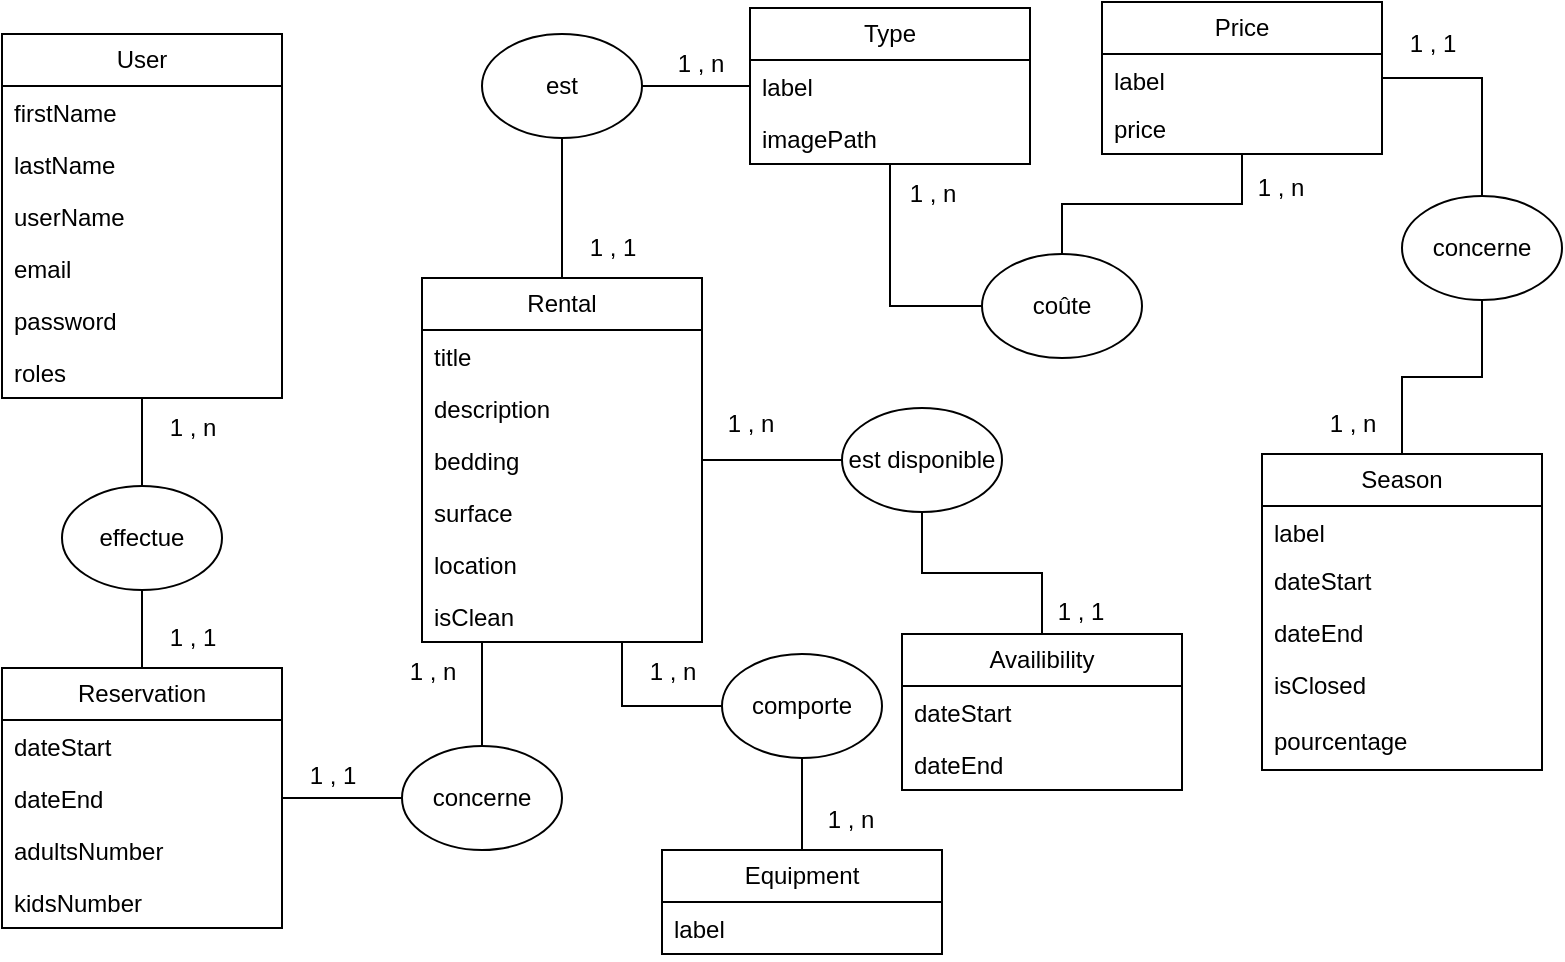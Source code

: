<mxfile version="26.0.11">
  <diagram name="Page-1" id="E4lBogSGnSg3_TN0A-qY">
    <mxGraphModel dx="1034" dy="462" grid="1" gridSize="10" guides="1" tooltips="1" connect="1" arrows="1" fold="1" page="1" pageScale="1" pageWidth="827" pageHeight="1169" math="0" shadow="0">
      <root>
        <mxCell id="0" />
        <mxCell id="1" parent="0" />
        <mxCell id="Amm_83jfL92WNA0lxqHZ-40" style="edgeStyle=orthogonalEdgeStyle;rounded=0;orthogonalLoop=1;jettySize=auto;html=1;exitX=0.5;exitY=1;exitDx=0;exitDy=0;entryX=0.5;entryY=0;entryDx=0;entryDy=0;endArrow=none;startFill=0;" parent="1" source="Amm_83jfL92WNA0lxqHZ-1" target="Amm_83jfL92WNA0lxqHZ-39" edge="1">
          <mxGeometry relative="1" as="geometry" />
        </mxCell>
        <mxCell id="Amm_83jfL92WNA0lxqHZ-1" value="User" style="swimlane;fontStyle=0;childLayout=stackLayout;horizontal=1;startSize=26;fillColor=none;horizontalStack=0;resizeParent=1;resizeParentMax=0;resizeLast=0;collapsible=1;marginBottom=0;whiteSpace=wrap;html=1;" parent="1" vertex="1">
          <mxGeometry x="40" y="40" width="140" height="182" as="geometry" />
        </mxCell>
        <mxCell id="Amm_83jfL92WNA0lxqHZ-2" value="&lt;div&gt;firstName&lt;/div&gt;" style="text;strokeColor=none;fillColor=none;align=left;verticalAlign=top;spacingLeft=4;spacingRight=4;overflow=hidden;rotatable=0;points=[[0,0.5],[1,0.5]];portConstraint=eastwest;whiteSpace=wrap;html=1;" parent="Amm_83jfL92WNA0lxqHZ-1" vertex="1">
          <mxGeometry y="26" width="140" height="26" as="geometry" />
        </mxCell>
        <mxCell id="Amm_83jfL92WNA0lxqHZ-3" value="lastName" style="text;strokeColor=none;fillColor=none;align=left;verticalAlign=top;spacingLeft=4;spacingRight=4;overflow=hidden;rotatable=0;points=[[0,0.5],[1,0.5]];portConstraint=eastwest;whiteSpace=wrap;html=1;" parent="Amm_83jfL92WNA0lxqHZ-1" vertex="1">
          <mxGeometry y="52" width="140" height="26" as="geometry" />
        </mxCell>
        <mxCell id="Amm_83jfL92WNA0lxqHZ-4" value="userName" style="text;strokeColor=none;fillColor=none;align=left;verticalAlign=top;spacingLeft=4;spacingRight=4;overflow=hidden;rotatable=0;points=[[0,0.5],[1,0.5]];portConstraint=eastwest;whiteSpace=wrap;html=1;" parent="Amm_83jfL92WNA0lxqHZ-1" vertex="1">
          <mxGeometry y="78" width="140" height="26" as="geometry" />
        </mxCell>
        <mxCell id="Amm_83jfL92WNA0lxqHZ-5" value="&lt;div&gt;email&lt;/div&gt;" style="text;strokeColor=none;fillColor=none;align=left;verticalAlign=top;spacingLeft=4;spacingRight=4;overflow=hidden;rotatable=0;points=[[0,0.5],[1,0.5]];portConstraint=eastwest;whiteSpace=wrap;html=1;" parent="Amm_83jfL92WNA0lxqHZ-1" vertex="1">
          <mxGeometry y="104" width="140" height="26" as="geometry" />
        </mxCell>
        <mxCell id="Amm_83jfL92WNA0lxqHZ-6" value="password" style="text;strokeColor=none;fillColor=none;align=left;verticalAlign=top;spacingLeft=4;spacingRight=4;overflow=hidden;rotatable=0;points=[[0,0.5],[1,0.5]];portConstraint=eastwest;whiteSpace=wrap;html=1;" parent="Amm_83jfL92WNA0lxqHZ-1" vertex="1">
          <mxGeometry y="130" width="140" height="26" as="geometry" />
        </mxCell>
        <mxCell id="Amm_83jfL92WNA0lxqHZ-7" value="roles" style="text;strokeColor=none;fillColor=none;align=left;verticalAlign=top;spacingLeft=4;spacingRight=4;overflow=hidden;rotatable=0;points=[[0,0.5],[1,0.5]];portConstraint=eastwest;whiteSpace=wrap;html=1;" parent="Amm_83jfL92WNA0lxqHZ-1" vertex="1">
          <mxGeometry y="156" width="140" height="26" as="geometry" />
        </mxCell>
        <mxCell id="xQSolPbgFcTSjqd1IrjI-9" style="edgeStyle=orthogonalEdgeStyle;rounded=0;orthogonalLoop=1;jettySize=auto;html=1;entryX=0.5;entryY=0;entryDx=0;entryDy=0;endArrow=none;startFill=0;" edge="1" parent="1" source="Amm_83jfL92WNA0lxqHZ-8" target="xQSolPbgFcTSjqd1IrjI-8">
          <mxGeometry relative="1" as="geometry" />
        </mxCell>
        <mxCell id="Amm_83jfL92WNA0lxqHZ-8" value="Price" style="swimlane;fontStyle=0;childLayout=stackLayout;horizontal=1;startSize=26;fillColor=none;horizontalStack=0;resizeParent=1;resizeParentMax=0;resizeLast=0;collapsible=1;marginBottom=0;whiteSpace=wrap;html=1;" parent="1" vertex="1">
          <mxGeometry x="590" y="24" width="140" height="76" as="geometry" />
        </mxCell>
        <mxCell id="Amm_83jfL92WNA0lxqHZ-9" value="label" style="text;strokeColor=none;fillColor=none;align=left;verticalAlign=top;spacingLeft=4;spacingRight=4;overflow=hidden;rotatable=0;points=[[0,0.5],[1,0.5]];portConstraint=eastwest;whiteSpace=wrap;html=1;" parent="Amm_83jfL92WNA0lxqHZ-8" vertex="1">
          <mxGeometry y="26" width="140" height="24" as="geometry" />
        </mxCell>
        <mxCell id="Amm_83jfL92WNA0lxqHZ-11" value="price" style="text;strokeColor=none;fillColor=none;align=left;verticalAlign=top;spacingLeft=4;spacingRight=4;overflow=hidden;rotatable=0;points=[[0,0.5],[1,0.5]];portConstraint=eastwest;whiteSpace=wrap;html=1;" parent="Amm_83jfL92WNA0lxqHZ-8" vertex="1">
          <mxGeometry y="50" width="140" height="26" as="geometry" />
        </mxCell>
        <mxCell id="Amm_83jfL92WNA0lxqHZ-49" style="edgeStyle=orthogonalEdgeStyle;rounded=0;orthogonalLoop=1;jettySize=auto;html=1;entryX=0;entryY=0.5;entryDx=0;entryDy=0;endArrow=none;startFill=0;" parent="1" source="Amm_83jfL92WNA0lxqHZ-13" target="Amm_83jfL92WNA0lxqHZ-48" edge="1">
          <mxGeometry relative="1" as="geometry" />
        </mxCell>
        <mxCell id="Amm_83jfL92WNA0lxqHZ-13" value="Type" style="swimlane;fontStyle=0;childLayout=stackLayout;horizontal=1;startSize=26;fillColor=none;horizontalStack=0;resizeParent=1;resizeParentMax=0;resizeLast=0;collapsible=1;marginBottom=0;whiteSpace=wrap;html=1;" parent="1" vertex="1">
          <mxGeometry x="414" y="27" width="140" height="78" as="geometry" />
        </mxCell>
        <mxCell id="Amm_83jfL92WNA0lxqHZ-14" value="label" style="text;strokeColor=none;fillColor=none;align=left;verticalAlign=top;spacingLeft=4;spacingRight=4;overflow=hidden;rotatable=0;points=[[0,0.5],[1,0.5]];portConstraint=eastwest;whiteSpace=wrap;html=1;" parent="Amm_83jfL92WNA0lxqHZ-13" vertex="1">
          <mxGeometry y="26" width="140" height="26" as="geometry" />
        </mxCell>
        <mxCell id="Amm_83jfL92WNA0lxqHZ-16" value="&lt;div&gt;imagePath&lt;/div&gt;" style="text;strokeColor=none;fillColor=none;align=left;verticalAlign=top;spacingLeft=4;spacingRight=4;overflow=hidden;rotatable=0;points=[[0,0.5],[1,0.5]];portConstraint=eastwest;whiteSpace=wrap;html=1;" parent="Amm_83jfL92WNA0lxqHZ-13" vertex="1">
          <mxGeometry y="52" width="140" height="26" as="geometry" />
        </mxCell>
        <mxCell id="Amm_83jfL92WNA0lxqHZ-43" style="edgeStyle=orthogonalEdgeStyle;rounded=0;orthogonalLoop=1;jettySize=auto;html=1;entryX=0;entryY=0.5;entryDx=0;entryDy=0;endArrow=none;startFill=0;" parent="1" source="Amm_83jfL92WNA0lxqHZ-17" target="Amm_83jfL92WNA0lxqHZ-42" edge="1">
          <mxGeometry relative="1" as="geometry" />
        </mxCell>
        <mxCell id="Amm_83jfL92WNA0lxqHZ-17" value="Reservation" style="swimlane;fontStyle=0;childLayout=stackLayout;horizontal=1;startSize=26;fillColor=none;horizontalStack=0;resizeParent=1;resizeParentMax=0;resizeLast=0;collapsible=1;marginBottom=0;whiteSpace=wrap;html=1;" parent="1" vertex="1">
          <mxGeometry x="40" y="357" width="140" height="130" as="geometry" />
        </mxCell>
        <mxCell id="Amm_83jfL92WNA0lxqHZ-19" value="dateStart" style="text;strokeColor=none;fillColor=none;align=left;verticalAlign=top;spacingLeft=4;spacingRight=4;overflow=hidden;rotatable=0;points=[[0,0.5],[1,0.5]];portConstraint=eastwest;whiteSpace=wrap;html=1;" parent="Amm_83jfL92WNA0lxqHZ-17" vertex="1">
          <mxGeometry y="26" width="140" height="26" as="geometry" />
        </mxCell>
        <mxCell id="Amm_83jfL92WNA0lxqHZ-20" value="dateEnd" style="text;strokeColor=none;fillColor=none;align=left;verticalAlign=top;spacingLeft=4;spacingRight=4;overflow=hidden;rotatable=0;points=[[0,0.5],[1,0.5]];portConstraint=eastwest;whiteSpace=wrap;html=1;" parent="Amm_83jfL92WNA0lxqHZ-17" vertex="1">
          <mxGeometry y="52" width="140" height="26" as="geometry" />
        </mxCell>
        <mxCell id="Amm_83jfL92WNA0lxqHZ-21" value="adultsNumber" style="text;strokeColor=none;fillColor=none;align=left;verticalAlign=top;spacingLeft=4;spacingRight=4;overflow=hidden;rotatable=0;points=[[0,0.5],[1,0.5]];portConstraint=eastwest;whiteSpace=wrap;html=1;" parent="Amm_83jfL92WNA0lxqHZ-17" vertex="1">
          <mxGeometry y="78" width="140" height="26" as="geometry" />
        </mxCell>
        <mxCell id="Amm_83jfL92WNA0lxqHZ-22" value="kidsNumber" style="text;strokeColor=none;fillColor=none;align=left;verticalAlign=top;spacingLeft=4;spacingRight=4;overflow=hidden;rotatable=0;points=[[0,0.5],[1,0.5]];portConstraint=eastwest;whiteSpace=wrap;html=1;" parent="Amm_83jfL92WNA0lxqHZ-17" vertex="1">
          <mxGeometry y="104" width="140" height="26" as="geometry" />
        </mxCell>
        <mxCell id="Amm_83jfL92WNA0lxqHZ-46" style="edgeStyle=orthogonalEdgeStyle;rounded=0;orthogonalLoop=1;jettySize=auto;html=1;entryX=0.5;entryY=1;entryDx=0;entryDy=0;endArrow=none;startFill=0;" parent="1" source="Amm_83jfL92WNA0lxqHZ-23" target="Amm_83jfL92WNA0lxqHZ-45" edge="1">
          <mxGeometry relative="1" as="geometry" />
        </mxCell>
        <mxCell id="Amm_83jfL92WNA0lxqHZ-52" style="edgeStyle=orthogonalEdgeStyle;rounded=0;orthogonalLoop=1;jettySize=auto;html=1;entryX=0;entryY=0.5;entryDx=0;entryDy=0;endArrow=none;startFill=0;" parent="1" source="Amm_83jfL92WNA0lxqHZ-23" target="Amm_83jfL92WNA0lxqHZ-51" edge="1">
          <mxGeometry relative="1" as="geometry" />
        </mxCell>
        <mxCell id="Amm_83jfL92WNA0lxqHZ-23" value="Rental" style="swimlane;fontStyle=0;childLayout=stackLayout;horizontal=1;startSize=26;fillColor=none;horizontalStack=0;resizeParent=1;resizeParentMax=0;resizeLast=0;collapsible=1;marginBottom=0;whiteSpace=wrap;html=1;" parent="1" vertex="1">
          <mxGeometry x="250" y="162" width="140" height="182" as="geometry" />
        </mxCell>
        <mxCell id="Amm_83jfL92WNA0lxqHZ-24" value="title" style="text;strokeColor=none;fillColor=none;align=left;verticalAlign=top;spacingLeft=4;spacingRight=4;overflow=hidden;rotatable=0;points=[[0,0.5],[1,0.5]];portConstraint=eastwest;whiteSpace=wrap;html=1;" parent="Amm_83jfL92WNA0lxqHZ-23" vertex="1">
          <mxGeometry y="26" width="140" height="26" as="geometry" />
        </mxCell>
        <mxCell id="Amm_83jfL92WNA0lxqHZ-25" value="description" style="text;strokeColor=none;fillColor=none;align=left;verticalAlign=top;spacingLeft=4;spacingRight=4;overflow=hidden;rotatable=0;points=[[0,0.5],[1,0.5]];portConstraint=eastwest;whiteSpace=wrap;html=1;" parent="Amm_83jfL92WNA0lxqHZ-23" vertex="1">
          <mxGeometry y="52" width="140" height="26" as="geometry" />
        </mxCell>
        <mxCell id="Amm_83jfL92WNA0lxqHZ-26" value="bedding" style="text;strokeColor=none;fillColor=none;align=left;verticalAlign=top;spacingLeft=4;spacingRight=4;overflow=hidden;rotatable=0;points=[[0,0.5],[1,0.5]];portConstraint=eastwest;whiteSpace=wrap;html=1;" parent="Amm_83jfL92WNA0lxqHZ-23" vertex="1">
          <mxGeometry y="78" width="140" height="26" as="geometry" />
        </mxCell>
        <mxCell id="Amm_83jfL92WNA0lxqHZ-27" value="surface" style="text;strokeColor=none;fillColor=none;align=left;verticalAlign=top;spacingLeft=4;spacingRight=4;overflow=hidden;rotatable=0;points=[[0,0.5],[1,0.5]];portConstraint=eastwest;whiteSpace=wrap;html=1;" parent="Amm_83jfL92WNA0lxqHZ-23" vertex="1">
          <mxGeometry y="104" width="140" height="26" as="geometry" />
        </mxCell>
        <mxCell id="Amm_83jfL92WNA0lxqHZ-28" value="location" style="text;strokeColor=none;fillColor=none;align=left;verticalAlign=top;spacingLeft=4;spacingRight=4;overflow=hidden;rotatable=0;points=[[0,0.5],[1,0.5]];portConstraint=eastwest;whiteSpace=wrap;html=1;" parent="Amm_83jfL92WNA0lxqHZ-23" vertex="1">
          <mxGeometry y="130" width="140" height="26" as="geometry" />
        </mxCell>
        <mxCell id="xuhuSsHoSAXeTqK2YNYh-1" value="isClean" style="text;strokeColor=none;fillColor=none;align=left;verticalAlign=top;spacingLeft=4;spacingRight=4;overflow=hidden;rotatable=0;points=[[0,0.5],[1,0.5]];portConstraint=eastwest;whiteSpace=wrap;html=1;" parent="Amm_83jfL92WNA0lxqHZ-23" vertex="1">
          <mxGeometry y="156" width="140" height="26" as="geometry" />
        </mxCell>
        <mxCell id="Amm_83jfL92WNA0lxqHZ-29" value="Availibility" style="swimlane;fontStyle=0;childLayout=stackLayout;horizontal=1;startSize=26;fillColor=none;horizontalStack=0;resizeParent=1;resizeParentMax=0;resizeLast=0;collapsible=1;marginBottom=0;whiteSpace=wrap;html=1;" parent="1" vertex="1">
          <mxGeometry x="490" y="340" width="140" height="78" as="geometry" />
        </mxCell>
        <mxCell id="Amm_83jfL92WNA0lxqHZ-30" value="dateStart" style="text;strokeColor=none;fillColor=none;align=left;verticalAlign=top;spacingLeft=4;spacingRight=4;overflow=hidden;rotatable=0;points=[[0,0.5],[1,0.5]];portConstraint=eastwest;whiteSpace=wrap;html=1;" parent="Amm_83jfL92WNA0lxqHZ-29" vertex="1">
          <mxGeometry y="26" width="140" height="26" as="geometry" />
        </mxCell>
        <mxCell id="Amm_83jfL92WNA0lxqHZ-31" value="dateEnd" style="text;strokeColor=none;fillColor=none;align=left;verticalAlign=top;spacingLeft=4;spacingRight=4;overflow=hidden;rotatable=0;points=[[0,0.5],[1,0.5]];portConstraint=eastwest;whiteSpace=wrap;html=1;" parent="Amm_83jfL92WNA0lxqHZ-29" vertex="1">
          <mxGeometry y="52" width="140" height="26" as="geometry" />
        </mxCell>
        <mxCell id="Amm_83jfL92WNA0lxqHZ-33" value="Equipment" style="swimlane;fontStyle=0;childLayout=stackLayout;horizontal=1;startSize=26;fillColor=none;horizontalStack=0;resizeParent=1;resizeParentMax=0;resizeLast=0;collapsible=1;marginBottom=0;whiteSpace=wrap;html=1;" parent="1" vertex="1">
          <mxGeometry x="370" y="448" width="140" height="52" as="geometry" />
        </mxCell>
        <mxCell id="Amm_83jfL92WNA0lxqHZ-34" value="label" style="text;strokeColor=none;fillColor=none;align=left;verticalAlign=top;spacingLeft=4;spacingRight=4;overflow=hidden;rotatable=0;points=[[0,0.5],[1,0.5]];portConstraint=eastwest;whiteSpace=wrap;html=1;" parent="Amm_83jfL92WNA0lxqHZ-33" vertex="1">
          <mxGeometry y="26" width="140" height="26" as="geometry" />
        </mxCell>
        <mxCell id="Amm_83jfL92WNA0lxqHZ-41" style="edgeStyle=orthogonalEdgeStyle;rounded=0;orthogonalLoop=1;jettySize=auto;html=1;exitX=0.5;exitY=1;exitDx=0;exitDy=0;entryX=0.5;entryY=0;entryDx=0;entryDy=0;endArrow=none;startFill=0;" parent="1" source="Amm_83jfL92WNA0lxqHZ-39" target="Amm_83jfL92WNA0lxqHZ-17" edge="1">
          <mxGeometry relative="1" as="geometry" />
        </mxCell>
        <mxCell id="Amm_83jfL92WNA0lxqHZ-39" value="&lt;div&gt;effectue&lt;/div&gt;" style="ellipse;whiteSpace=wrap;html=1;" parent="1" vertex="1">
          <mxGeometry x="70" y="266" width="80" height="52" as="geometry" />
        </mxCell>
        <mxCell id="Amm_83jfL92WNA0lxqHZ-44" style="edgeStyle=orthogonalEdgeStyle;rounded=0;orthogonalLoop=1;jettySize=auto;html=1;endArrow=none;startFill=0;" parent="1" source="Amm_83jfL92WNA0lxqHZ-42" target="Amm_83jfL92WNA0lxqHZ-23" edge="1">
          <mxGeometry relative="1" as="geometry">
            <Array as="points">
              <mxPoint x="280" y="330" />
              <mxPoint x="280" y="330" />
            </Array>
          </mxGeometry>
        </mxCell>
        <mxCell id="Amm_83jfL92WNA0lxqHZ-42" value="concerne" style="ellipse;whiteSpace=wrap;html=1;" parent="1" vertex="1">
          <mxGeometry x="240" y="396" width="80" height="52" as="geometry" />
        </mxCell>
        <mxCell id="Amm_83jfL92WNA0lxqHZ-47" style="edgeStyle=orthogonalEdgeStyle;rounded=0;orthogonalLoop=1;jettySize=auto;html=1;endArrow=none;startFill=0;" parent="1" source="Amm_83jfL92WNA0lxqHZ-45" target="Amm_83jfL92WNA0lxqHZ-13" edge="1">
          <mxGeometry relative="1" as="geometry" />
        </mxCell>
        <mxCell id="Amm_83jfL92WNA0lxqHZ-45" value="est" style="ellipse;whiteSpace=wrap;html=1;" parent="1" vertex="1">
          <mxGeometry x="280" y="40" width="80" height="52" as="geometry" />
        </mxCell>
        <mxCell id="Amm_83jfL92WNA0lxqHZ-50" style="edgeStyle=orthogonalEdgeStyle;rounded=0;orthogonalLoop=1;jettySize=auto;html=1;endArrow=none;startFill=0;" parent="1" source="Amm_83jfL92WNA0lxqHZ-48" target="Amm_83jfL92WNA0lxqHZ-8" edge="1">
          <mxGeometry relative="1" as="geometry" />
        </mxCell>
        <mxCell id="Amm_83jfL92WNA0lxqHZ-48" value="coûte" style="ellipse;whiteSpace=wrap;html=1;" parent="1" vertex="1">
          <mxGeometry x="530" y="150" width="80" height="52" as="geometry" />
        </mxCell>
        <mxCell id="Amm_83jfL92WNA0lxqHZ-53" style="edgeStyle=orthogonalEdgeStyle;rounded=0;orthogonalLoop=1;jettySize=auto;html=1;endArrow=none;startFill=0;" parent="1" source="Amm_83jfL92WNA0lxqHZ-51" target="Amm_83jfL92WNA0lxqHZ-29" edge="1">
          <mxGeometry relative="1" as="geometry" />
        </mxCell>
        <mxCell id="Amm_83jfL92WNA0lxqHZ-51" value="est disponible" style="ellipse;whiteSpace=wrap;html=1;" parent="1" vertex="1">
          <mxGeometry x="460" y="227" width="80" height="52" as="geometry" />
        </mxCell>
        <mxCell id="Amm_83jfL92WNA0lxqHZ-56" style="edgeStyle=orthogonalEdgeStyle;rounded=0;orthogonalLoop=1;jettySize=auto;html=1;endArrow=none;startFill=0;" parent="1" source="Amm_83jfL92WNA0lxqHZ-54" target="Amm_83jfL92WNA0lxqHZ-23" edge="1">
          <mxGeometry relative="1" as="geometry">
            <Array as="points">
              <mxPoint x="350" y="376" />
            </Array>
          </mxGeometry>
        </mxCell>
        <mxCell id="Amm_83jfL92WNA0lxqHZ-57" style="edgeStyle=orthogonalEdgeStyle;rounded=0;orthogonalLoop=1;jettySize=auto;html=1;endArrow=none;startFill=0;" parent="1" source="Amm_83jfL92WNA0lxqHZ-54" target="Amm_83jfL92WNA0lxqHZ-33" edge="1">
          <mxGeometry relative="1" as="geometry" />
        </mxCell>
        <mxCell id="Amm_83jfL92WNA0lxqHZ-54" value="comporte" style="ellipse;whiteSpace=wrap;html=1;" parent="1" vertex="1">
          <mxGeometry x="400" y="350" width="80" height="52" as="geometry" />
        </mxCell>
        <mxCell id="Amm_83jfL92WNA0lxqHZ-58" value="1 , n" style="text;html=1;align=center;verticalAlign=middle;resizable=0;points=[];autosize=1;strokeColor=none;fillColor=none;" parent="1" vertex="1">
          <mxGeometry x="439" y="418" width="50" height="30" as="geometry" />
        </mxCell>
        <mxCell id="Amm_83jfL92WNA0lxqHZ-59" value="1 , n" style="text;html=1;align=center;verticalAlign=middle;resizable=0;points=[];autosize=1;strokeColor=none;fillColor=none;" parent="1" vertex="1">
          <mxGeometry x="350" y="344" width="50" height="30" as="geometry" />
        </mxCell>
        <mxCell id="Amm_83jfL92WNA0lxqHZ-60" value="1 , 1" style="text;html=1;align=center;verticalAlign=middle;resizable=0;points=[];autosize=1;strokeColor=none;fillColor=none;" parent="1" vertex="1">
          <mxGeometry x="180" y="396" width="50" height="30" as="geometry" />
        </mxCell>
        <mxCell id="Amm_83jfL92WNA0lxqHZ-61" value="1 , 1" style="text;html=1;align=center;verticalAlign=middle;resizable=0;points=[];autosize=1;strokeColor=none;fillColor=none;" parent="1" vertex="1">
          <mxGeometry x="110" y="327" width="50" height="30" as="geometry" />
        </mxCell>
        <mxCell id="Amm_83jfL92WNA0lxqHZ-62" value="1 , n" style="text;html=1;align=center;verticalAlign=middle;resizable=0;points=[];autosize=1;strokeColor=none;fillColor=none;" parent="1" vertex="1">
          <mxGeometry x="110" y="222" width="50" height="30" as="geometry" />
        </mxCell>
        <mxCell id="Amm_83jfL92WNA0lxqHZ-63" value="1 , 1" style="text;html=1;align=center;verticalAlign=middle;resizable=0;points=[];autosize=1;strokeColor=none;fillColor=none;" parent="1" vertex="1">
          <mxGeometry x="320" y="132" width="50" height="30" as="geometry" />
        </mxCell>
        <mxCell id="Amm_83jfL92WNA0lxqHZ-64" value="1 , n" style="text;html=1;align=center;verticalAlign=middle;resizable=0;points=[];autosize=1;strokeColor=none;fillColor=none;" parent="1" vertex="1">
          <mxGeometry x="364" y="40" width="50" height="30" as="geometry" />
        </mxCell>
        <mxCell id="Amm_83jfL92WNA0lxqHZ-67" value="1 , n" style="text;html=1;align=center;verticalAlign=middle;resizable=0;points=[];autosize=1;strokeColor=none;fillColor=none;" parent="1" vertex="1">
          <mxGeometry x="480" y="105" width="50" height="30" as="geometry" />
        </mxCell>
        <mxCell id="Amm_83jfL92WNA0lxqHZ-70" value="1 , n" style="text;html=1;align=center;verticalAlign=middle;resizable=0;points=[];autosize=1;strokeColor=none;fillColor=none;" parent="1" vertex="1">
          <mxGeometry x="654" y="102" width="50" height="30" as="geometry" />
        </mxCell>
        <mxCell id="Amm_83jfL92WNA0lxqHZ-71" value="1 , 1" style="text;html=1;align=center;verticalAlign=middle;resizable=0;points=[];autosize=1;strokeColor=none;fillColor=none;" parent="1" vertex="1">
          <mxGeometry x="554" y="314" width="50" height="30" as="geometry" />
        </mxCell>
        <mxCell id="Amm_83jfL92WNA0lxqHZ-72" value="1 , n" style="text;html=1;align=center;verticalAlign=middle;resizable=0;points=[];autosize=1;strokeColor=none;fillColor=none;" parent="1" vertex="1">
          <mxGeometry x="389" y="220" width="50" height="30" as="geometry" />
        </mxCell>
        <mxCell id="Amm_83jfL92WNA0lxqHZ-73" value="1 , n" style="text;html=1;align=center;verticalAlign=middle;resizable=0;points=[];autosize=1;strokeColor=none;fillColor=none;" parent="1" vertex="1">
          <mxGeometry x="230" y="344" width="50" height="30" as="geometry" />
        </mxCell>
        <mxCell id="xQSolPbgFcTSjqd1IrjI-1" value="Season" style="swimlane;fontStyle=0;childLayout=stackLayout;horizontal=1;startSize=26;fillColor=none;horizontalStack=0;resizeParent=1;resizeParentMax=0;resizeLast=0;collapsible=1;marginBottom=0;whiteSpace=wrap;html=1;" vertex="1" parent="1">
          <mxGeometry x="670" y="250" width="140" height="158" as="geometry" />
        </mxCell>
        <mxCell id="xQSolPbgFcTSjqd1IrjI-2" value="label" style="text;strokeColor=none;fillColor=none;align=left;verticalAlign=top;spacingLeft=4;spacingRight=4;overflow=hidden;rotatable=0;points=[[0,0.5],[1,0.5]];portConstraint=eastwest;whiteSpace=wrap;html=1;" vertex="1" parent="xQSolPbgFcTSjqd1IrjI-1">
          <mxGeometry y="26" width="140" height="24" as="geometry" />
        </mxCell>
        <mxCell id="xQSolPbgFcTSjqd1IrjI-3" value="dateStart" style="text;strokeColor=none;fillColor=none;align=left;verticalAlign=top;spacingLeft=4;spacingRight=4;overflow=hidden;rotatable=0;points=[[0,0.5],[1,0.5]];portConstraint=eastwest;whiteSpace=wrap;html=1;" vertex="1" parent="xQSolPbgFcTSjqd1IrjI-1">
          <mxGeometry y="50" width="140" height="26" as="geometry" />
        </mxCell>
        <mxCell id="xQSolPbgFcTSjqd1IrjI-4" value="dateEnd" style="text;strokeColor=none;fillColor=none;align=left;verticalAlign=top;spacingLeft=4;spacingRight=4;overflow=hidden;rotatable=0;points=[[0,0.5],[1,0.5]];portConstraint=eastwest;whiteSpace=wrap;html=1;" vertex="1" parent="xQSolPbgFcTSjqd1IrjI-1">
          <mxGeometry y="76" width="140" height="26" as="geometry" />
        </mxCell>
        <mxCell id="xQSolPbgFcTSjqd1IrjI-5" value="isClosed" style="text;strokeColor=none;fillColor=none;align=left;verticalAlign=top;spacingLeft=4;spacingRight=4;overflow=hidden;rotatable=1;points=[[0,0.5],[1,0.5]];portConstraint=eastwest;whiteSpace=wrap;html=1;movable=1;resizable=1;deletable=1;editable=1;locked=0;connectable=1;" vertex="1" parent="xQSolPbgFcTSjqd1IrjI-1">
          <mxGeometry y="102" width="140" height="28" as="geometry" />
        </mxCell>
        <mxCell id="xQSolPbgFcTSjqd1IrjI-6" value="pourcentage" style="text;strokeColor=none;fillColor=none;align=left;verticalAlign=top;spacingLeft=4;spacingRight=4;overflow=hidden;rotatable=1;points=[[0,0.5],[1,0.5]];portConstraint=eastwest;whiteSpace=wrap;html=1;movable=1;resizable=1;deletable=1;editable=1;locked=0;connectable=1;" vertex="1" parent="xQSolPbgFcTSjqd1IrjI-1">
          <mxGeometry y="130" width="140" height="28" as="geometry" />
        </mxCell>
        <mxCell id="xQSolPbgFcTSjqd1IrjI-10" style="edgeStyle=orthogonalEdgeStyle;rounded=0;orthogonalLoop=1;jettySize=auto;html=1;endArrow=none;startFill=0;" edge="1" parent="1" source="xQSolPbgFcTSjqd1IrjI-8" target="xQSolPbgFcTSjqd1IrjI-1">
          <mxGeometry relative="1" as="geometry" />
        </mxCell>
        <mxCell id="xQSolPbgFcTSjqd1IrjI-8" value="concerne" style="ellipse;whiteSpace=wrap;html=1;" vertex="1" parent="1">
          <mxGeometry x="740" y="121" width="80" height="52" as="geometry" />
        </mxCell>
        <mxCell id="xQSolPbgFcTSjqd1IrjI-11" value="1 , 1" style="text;html=1;align=center;verticalAlign=middle;resizable=0;points=[];autosize=1;strokeColor=none;fillColor=none;" vertex="1" parent="1">
          <mxGeometry x="730" y="30" width="50" height="30" as="geometry" />
        </mxCell>
        <mxCell id="xQSolPbgFcTSjqd1IrjI-12" value="1 , n" style="text;html=1;align=center;verticalAlign=middle;resizable=0;points=[];autosize=1;strokeColor=none;fillColor=none;" vertex="1" parent="1">
          <mxGeometry x="690" y="220" width="50" height="30" as="geometry" />
        </mxCell>
      </root>
    </mxGraphModel>
  </diagram>
</mxfile>

